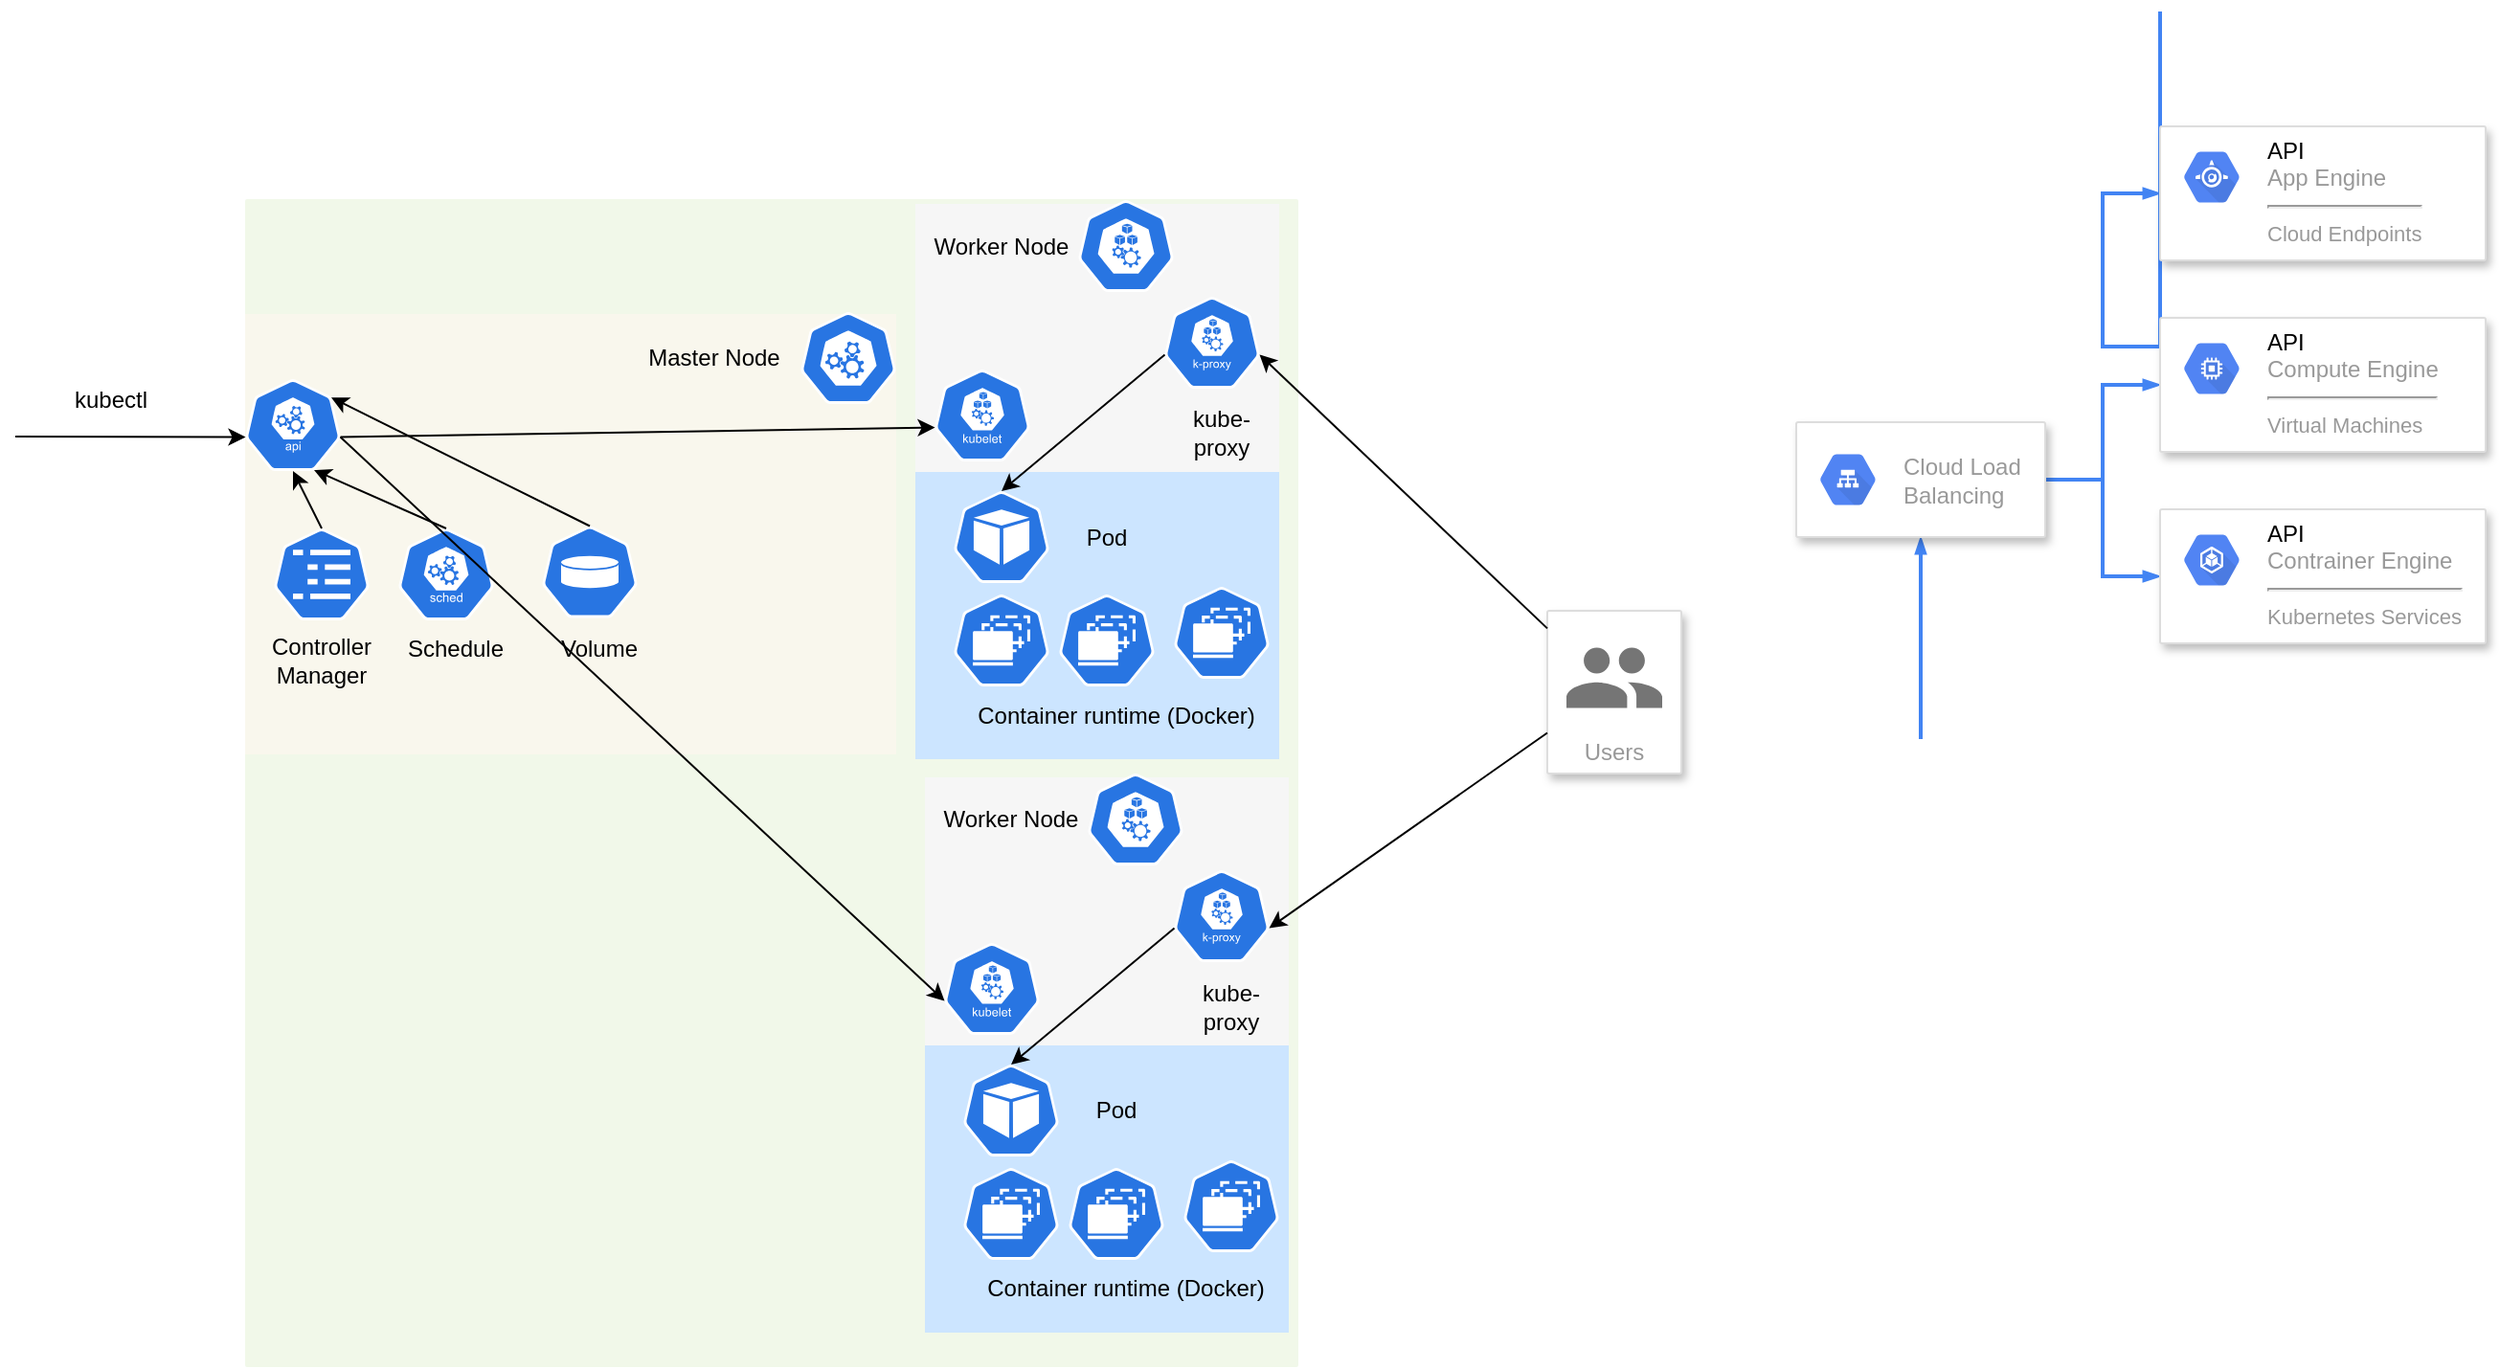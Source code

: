 <mxfile version="20.7.4" type="device"><diagram id="f106602c-feb2-e66a-4537-3a34d633f6aa" name="Page-1"><mxGraphModel dx="1036" dy="1441" grid="1" gridSize="10" guides="1" tooltips="1" connect="1" arrows="1" fold="1" page="1" pageScale="1" pageWidth="1169" pageHeight="827" background="none" math="0" shadow="0"><root><mxCell id="0"/><mxCell id="1" parent="0"/><mxCell id="997" value="" style="rounded=1;absoluteArcSize=1;arcSize=2;html=1;strokeColor=none;gradientColor=none;shadow=0;dashed=0;fontSize=12;fontColor=#9E9E9E;align=left;verticalAlign=top;spacing=10;spacingTop=-4;fillColor=#F1F8E9;" parent="1" vertex="1"><mxGeometry x="150" y="80" width="550" height="610" as="geometry"/></mxCell><mxCell id="999" style="edgeStyle=orthogonalEdgeStyle;rounded=0;elbow=vertical;html=1;labelBackgroundColor=none;startFill=1;startSize=4;endArrow=blockThin;endFill=1;endSize=4;jettySize=auto;orthogonalLoop=1;strokeColor=#4284F3;strokeWidth=2;fontSize=12;fontColor=#000000;align=left;dashed=0;" parent="1" target="991" edge="1"><mxGeometry relative="1" as="geometry"><Array as="points"><mxPoint x="1120" y="157"/><mxPoint x="1120" y="77"/></Array><mxPoint x="1150" y="-18" as="sourcePoint"/></mxGeometry></mxCell><mxCell id="998" style="edgeStyle=elbowEdgeStyle;rounded=0;elbow=vertical;html=1;labelBackgroundColor=none;startFill=1;startSize=4;endArrow=blockThin;endFill=1;endSize=4;jettySize=auto;orthogonalLoop=1;strokeColor=#4284F3;strokeWidth=2;fontSize=12;fontColor=#000000;align=left;dashed=0;" parent="1" target="989" edge="1"><mxGeometry relative="1" as="geometry"><mxPoint x="1025" y="362" as="sourcePoint"/></mxGeometry></mxCell><mxCell id="1000" style="edgeStyle=orthogonalEdgeStyle;rounded=0;elbow=vertical;html=1;labelBackgroundColor=none;startFill=1;startSize=4;endArrow=blockThin;endFill=1;endSize=4;jettySize=auto;orthogonalLoop=1;strokeColor=#4284F3;strokeWidth=2;fontSize=12;fontColor=#000000;align=left;dashed=0;" parent="1" source="989" target="993" edge="1"><mxGeometry relative="1" as="geometry"/></mxCell><mxCell id="1001" style="edgeStyle=orthogonalEdgeStyle;rounded=0;elbow=vertical;html=1;labelBackgroundColor=none;startFill=1;startSize=4;endArrow=blockThin;endFill=1;endSize=4;jettySize=auto;orthogonalLoop=1;strokeColor=#4284F3;strokeWidth=2;fontSize=12;fontColor=#000000;align=left;dashed=0;" parent="1" source="989" target="995" edge="1"><mxGeometry relative="1" as="geometry"/></mxCell><mxCell id="989" value="" style="strokeColor=#dddddd;fillColor=#ffffff;shadow=1;strokeWidth=1;rounded=1;absoluteArcSize=1;arcSize=2;fontSize=11;fontColor=#9E9E9E;align=center;html=1;" parent="1" vertex="1"><mxGeometry x="960" y="196.5" width="130" height="60" as="geometry"/></mxCell><mxCell id="990" value="Cloud Load&#10;Balancing" style="dashed=0;connectable=0;html=1;fillColor=#5184F3;strokeColor=none;shape=mxgraph.gcp2.hexIcon;prIcon=cloud_load_balancing;part=1;labelPosition=right;verticalLabelPosition=middle;align=left;verticalAlign=middle;spacingLeft=5;fontColor=#999999;fontSize=12;" parent="989" vertex="1"><mxGeometry y="0.5" width="44" height="39" relative="1" as="geometry"><mxPoint x="5" y="-19.5" as="offset"/></mxGeometry></mxCell><mxCell id="991" value="" style="strokeColor=#dddddd;fillColor=#ffffff;shadow=1;strokeWidth=1;rounded=1;absoluteArcSize=1;arcSize=2;fontSize=11;fontColor=#9E9E9E;align=center;html=1;" parent="1" vertex="1"><mxGeometry x="1150" y="42" width="170" height="70" as="geometry"/></mxCell><mxCell id="992" value="&lt;font color=&quot;#000000&quot;&gt;API&lt;/font&gt;&lt;br&gt;App Engine&lt;hr&gt;&lt;font style=&quot;font-size: 11px&quot;&gt;Cloud Endpoints&lt;/font&gt;" style="dashed=0;connectable=0;html=1;fillColor=#5184F3;strokeColor=none;shape=mxgraph.gcp2.hexIcon;prIcon=app_engine;part=1;labelPosition=right;verticalLabelPosition=middle;align=left;verticalAlign=top;spacingLeft=5;fontColor=#999999;fontSize=12;spacingTop=-8;" parent="991" vertex="1"><mxGeometry width="44" height="39" relative="1" as="geometry"><mxPoint x="5" y="7" as="offset"/></mxGeometry></mxCell><mxCell id="993" value="" style="strokeColor=#dddddd;fillColor=#ffffff;shadow=1;strokeWidth=1;rounded=1;absoluteArcSize=1;arcSize=2;fontSize=11;fontColor=#9E9E9E;align=center;html=1;" parent="1" vertex="1"><mxGeometry x="1150" y="142" width="170" height="70" as="geometry"/></mxCell><mxCell id="994" value="&lt;font color=&quot;#000000&quot;&gt;API&lt;/font&gt;&lt;br&gt;Compute Engine&lt;hr&gt;&lt;font style=&quot;font-size: 11px&quot;&gt;Virtual Machines&lt;/font&gt;" style="dashed=0;connectable=0;html=1;fillColor=#5184F3;strokeColor=none;shape=mxgraph.gcp2.hexIcon;prIcon=compute_engine;part=1;labelPosition=right;verticalLabelPosition=middle;align=left;verticalAlign=top;spacingLeft=5;fontColor=#999999;fontSize=12;spacingTop=-8;" parent="993" vertex="1"><mxGeometry width="44" height="39" relative="1" as="geometry"><mxPoint x="5" y="7" as="offset"/></mxGeometry></mxCell><mxCell id="995" value="" style="strokeColor=#dddddd;fillColor=#ffffff;shadow=1;strokeWidth=1;rounded=1;absoluteArcSize=1;arcSize=2;fontSize=11;fontColor=#9E9E9E;align=center;html=1;" parent="1" vertex="1"><mxGeometry x="1150" y="242" width="170" height="70" as="geometry"/></mxCell><mxCell id="996" value="&lt;font color=&quot;#000000&quot;&gt;API&lt;/font&gt;&lt;br&gt;Contrainer Engine&lt;hr&gt;&lt;font style=&quot;font-size: 11px&quot;&gt;Kubernetes Services&lt;/font&gt;" style="dashed=0;connectable=0;html=1;fillColor=#5184F3;strokeColor=none;shape=mxgraph.gcp2.hexIcon;prIcon=container_engine;part=1;labelPosition=right;verticalLabelPosition=middle;align=left;verticalAlign=top;spacingLeft=5;fontColor=#999999;fontSize=12;spacingTop=-8;" parent="995" vertex="1"><mxGeometry width="44" height="39" relative="1" as="geometry"><mxPoint x="5" y="7" as="offset"/></mxGeometry></mxCell><mxCell id="w-BLm063BNWWj6ynpYyc-1001" value="Users" style="strokeColor=#dddddd;shadow=1;strokeWidth=1;rounded=1;absoluteArcSize=1;arcSize=2;labelPosition=center;verticalLabelPosition=middle;align=center;verticalAlign=bottom;spacingLeft=0;fontColor=#999999;fontSize=12;whiteSpace=wrap;spacingBottom=2;" vertex="1" parent="1"><mxGeometry x="830" y="295" width="70" height="85" as="geometry"/></mxCell><mxCell id="w-BLm063BNWWj6ynpYyc-1002" value="" style="sketch=0;dashed=0;connectable=0;html=1;fillColor=#757575;strokeColor=none;shape=mxgraph.gcp2.users;part=1;" vertex="1" parent="w-BLm063BNWWj6ynpYyc-1001"><mxGeometry x="0.5" width="50" height="31.5" relative="1" as="geometry"><mxPoint x="-25" y="19.25" as="offset"/></mxGeometry></mxCell><mxCell id="w-BLm063BNWWj6ynpYyc-1011" value="" style="fillColor=#F6F6F6;strokeColor=none;shadow=0;gradientColor=none;fontSize=14;align=left;spacing=10;fontColor=#717171;9E9E9E;verticalAlign=top;spacingTop=-4;fontStyle=0;spacingLeft=40;html=1;" vertex="1" parent="1"><mxGeometry x="500" y="82.5" width="190" height="290" as="geometry"/></mxCell><mxCell id="w-BLm063BNWWj6ynpYyc-1012" value="" style="fillColor=#f9f7ed;shadow=0;fontSize=14;align=left;spacing=10;9E9E9E;verticalAlign=top;spacingTop=-4;fontStyle=0;spacingLeft=40;html=1;strokeColor=none;" vertex="1" parent="1"><mxGeometry x="150" y="140" width="340" height="230" as="geometry"/></mxCell><mxCell id="w-BLm063BNWWj6ynpYyc-1013" value="" style="sketch=0;html=1;dashed=0;whitespace=wrap;fillColor=#2875E2;strokeColor=#ffffff;points=[[0.005,0.63,0],[0.1,0.2,0],[0.9,0.2,0],[0.5,0,0],[0.995,0.63,0],[0.72,0.99,0],[0.5,1,0],[0.28,0.99,0]];verticalLabelPosition=bottom;align=center;verticalAlign=top;shape=mxgraph.kubernetes.icon;prIcon=cm" vertex="1" parent="1"><mxGeometry x="165" y="252" width="50" height="48" as="geometry"/></mxCell><mxCell id="w-BLm063BNWWj6ynpYyc-1014" value="" style="sketch=0;html=1;dashed=0;whitespace=wrap;fillColor=#2875E2;strokeColor=#ffffff;points=[[0.005,0.63,0],[0.1,0.2,0],[0.9,0.2,0],[0.5,0,0],[0.995,0.63,0],[0.72,0.99,0],[0.5,1,0],[0.28,0.99,0]];verticalLabelPosition=bottom;align=center;verticalAlign=top;shape=mxgraph.kubernetes.icon;prIcon=api" vertex="1" parent="1"><mxGeometry x="150" y="174" width="50" height="48" as="geometry"/></mxCell><mxCell id="w-BLm063BNWWj6ynpYyc-1015" value="Master Node" style="text;html=1;strokeColor=none;fillColor=none;align=center;verticalAlign=middle;whiteSpace=wrap;rounded=0;" vertex="1" parent="1"><mxGeometry x="350" y="148" width="90" height="30" as="geometry"/></mxCell><mxCell id="w-BLm063BNWWj6ynpYyc-1016" value="Worker Node" style="text;html=1;strokeColor=none;fillColor=none;align=center;verticalAlign=middle;whiteSpace=wrap;rounded=0;" vertex="1" parent="1"><mxGeometry x="500" y="89.5" width="90" height="30" as="geometry"/></mxCell><mxCell id="w-BLm063BNWWj6ynpYyc-1018" value="" style="endArrow=none;html=1;rounded=0;exitX=0.005;exitY=0.63;exitDx=0;exitDy=0;exitPerimeter=0;startArrow=classic;startFill=1;endFill=0;" edge="1" parent="1" source="w-BLm063BNWWj6ynpYyc-1014"><mxGeometry width="50" height="50" relative="1" as="geometry"><mxPoint x="410" y="340" as="sourcePoint"/><mxPoint x="30" y="204" as="targetPoint"/></mxGeometry></mxCell><mxCell id="w-BLm063BNWWj6ynpYyc-1019" value="kubectl" style="text;html=1;strokeColor=none;fillColor=none;align=center;verticalAlign=middle;whiteSpace=wrap;rounded=0;" vertex="1" parent="1"><mxGeometry x="50" y="180" width="60" height="10" as="geometry"/></mxCell><mxCell id="w-BLm063BNWWj6ynpYyc-1006" value="" style="sketch=0;html=1;dashed=0;whitespace=wrap;fillColor=#2875E2;strokeColor=#ffffff;points=[[0.005,0.63,0],[0.1,0.2,0],[0.9,0.2,0],[0.5,0,0],[0.995,0.63,0],[0.72,0.99,0],[0.5,1,0],[0.28,0.99,0]];verticalLabelPosition=bottom;align=center;verticalAlign=top;shape=mxgraph.kubernetes.icon;prIcon=master" vertex="1" parent="1"><mxGeometry x="440" y="139" width="50" height="48" as="geometry"/></mxCell><mxCell id="w-BLm063BNWWj6ynpYyc-1020" value="" style="sketch=0;html=1;dashed=0;whitespace=wrap;fillColor=#2875E2;strokeColor=#ffffff;points=[[0.005,0.63,0],[0.1,0.2,0],[0.9,0.2,0],[0.5,0,0],[0.995,0.63,0],[0.72,0.99,0],[0.5,1,0],[0.28,0.99,0]];verticalLabelPosition=bottom;align=center;verticalAlign=top;shape=mxgraph.kubernetes.icon;prIcon=k_proxy" vertex="1" parent="1"><mxGeometry x="630" y="131" width="50" height="48" as="geometry"/></mxCell><mxCell id="w-BLm063BNWWj6ynpYyc-1021" value="" style="sketch=0;html=1;dashed=0;whitespace=wrap;fillColor=#2875E2;strokeColor=#ffffff;points=[[0.005,0.63,0],[0.1,0.2,0],[0.9,0.2,0],[0.5,0,0],[0.995,0.63,0],[0.72,0.99,0],[0.5,1,0],[0.28,0.99,0]];verticalLabelPosition=bottom;align=center;verticalAlign=top;shape=mxgraph.kubernetes.icon;prIcon=node" vertex="1" parent="1"><mxGeometry x="585" y="80.5" width="50" height="48" as="geometry"/></mxCell><mxCell id="w-BLm063BNWWj6ynpYyc-1022" value="kube-proxy" style="text;html=1;strokeColor=none;fillColor=none;align=center;verticalAlign=middle;whiteSpace=wrap;rounded=0;" vertex="1" parent="1"><mxGeometry x="630" y="187" width="60" height="30" as="geometry"/></mxCell><mxCell id="w-BLm063BNWWj6ynpYyc-1039" value="" style="rounded=0;whiteSpace=wrap;html=1;fillColor=#cce5ff;strokeColor=none;" vertex="1" parent="1"><mxGeometry x="500" y="222.5" width="190" height="150" as="geometry"/></mxCell><mxCell id="w-BLm063BNWWj6ynpYyc-1023" value="" style="sketch=0;html=1;dashed=0;whitespace=wrap;fillColor=#2875E2;strokeColor=#ffffff;points=[[0.005,0.63,0],[0.1,0.2,0],[0.9,0.2,0],[0.5,0,0],[0.995,0.63,0],[0.72,0.99,0],[0.5,1,0],[0.28,0.99,0]];verticalLabelPosition=bottom;align=center;verticalAlign=top;shape=mxgraph.kubernetes.icon;prIcon=pod" vertex="1" parent="1"><mxGeometry x="520" y="232.5" width="50" height="48" as="geometry"/></mxCell><mxCell id="w-BLm063BNWWj6ynpYyc-1024" value="Pod" style="text;html=1;strokeColor=none;fillColor=none;align=center;verticalAlign=middle;whiteSpace=wrap;rounded=0;" vertex="1" parent="1"><mxGeometry x="570" y="241.5" width="60" height="30" as="geometry"/></mxCell><mxCell id="w-BLm063BNWWj6ynpYyc-1026" value="" style="sketch=0;html=1;dashed=0;whitespace=wrap;fillColor=#2875E2;strokeColor=#ffffff;points=[[0.005,0.63,0],[0.1,0.2,0],[0.9,0.2,0],[0.5,0,0],[0.995,0.63,0],[0.72,0.99,0],[0.5,1,0],[0.28,0.99,0]];verticalLabelPosition=bottom;align=center;verticalAlign=top;shape=mxgraph.kubernetes.icon;prIcon=kubelet" vertex="1" parent="1"><mxGeometry x="510" y="169" width="50" height="48" as="geometry"/></mxCell><mxCell id="w-BLm063BNWWj6ynpYyc-1028" value="" style="sketch=0;html=1;dashed=0;whitespace=wrap;fillColor=#2875E2;strokeColor=#ffffff;points=[[0.005,0.63,0],[0.1,0.2,0],[0.9,0.2,0],[0.5,0,0],[0.995,0.63,0],[0.72,0.99,0],[0.5,1,0],[0.28,0.99,0]];verticalLabelPosition=bottom;align=center;verticalAlign=top;shape=mxgraph.kubernetes.icon;prIcon=ds" vertex="1" parent="1"><mxGeometry x="635" y="282.5" width="50" height="48" as="geometry"/></mxCell><mxCell id="w-BLm063BNWWj6ynpYyc-1029" value="Container runtime (Docker)" style="text;html=1;strokeColor=none;fillColor=none;align=center;verticalAlign=middle;whiteSpace=wrap;rounded=0;" vertex="1" parent="1"><mxGeometry x="520" y="334.5" width="170" height="30" as="geometry"/></mxCell><mxCell id="w-BLm063BNWWj6ynpYyc-1009" value="" style="sketch=0;html=1;dashed=0;whitespace=wrap;fillColor=#2875E2;strokeColor=#ffffff;points=[[0.005,0.63,0],[0.1,0.2,0],[0.9,0.2,0],[0.5,0,0],[0.995,0.63,0],[0.72,0.99,0],[0.5,1,0],[0.28,0.99,0]];verticalLabelPosition=bottom;align=center;verticalAlign=top;shape=mxgraph.kubernetes.icon;prIcon=sched" vertex="1" parent="1"><mxGeometry x="230" y="252" width="50" height="48" as="geometry"/></mxCell><mxCell id="w-BLm063BNWWj6ynpYyc-1030" value="Schedule" style="text;html=1;strokeColor=none;fillColor=none;align=center;verticalAlign=middle;whiteSpace=wrap;rounded=0;" vertex="1" parent="1"><mxGeometry x="230" y="300" width="60" height="30" as="geometry"/></mxCell><mxCell id="w-BLm063BNWWj6ynpYyc-1031" value="Volume" style="text;html=1;strokeColor=none;fillColor=none;align=center;verticalAlign=middle;whiteSpace=wrap;rounded=0;" vertex="1" parent="1"><mxGeometry x="305" y="300" width="60" height="30" as="geometry"/></mxCell><mxCell id="w-BLm063BNWWj6ynpYyc-1034" value="Controller Manager" style="text;html=1;strokeColor=none;fillColor=none;align=center;verticalAlign=middle;whiteSpace=wrap;rounded=0;" vertex="1" parent="1"><mxGeometry x="160" y="305.5" width="60" height="30" as="geometry"/></mxCell><mxCell id="w-BLm063BNWWj6ynpYyc-1035" value="" style="sketch=0;html=1;dashed=0;whitespace=wrap;fillColor=#2875E2;strokeColor=#ffffff;points=[[0.005,0.63,0],[0.1,0.2,0],[0.9,0.2,0],[0.5,0,0],[0.995,0.63,0],[0.72,0.99,0],[0.5,1,0],[0.28,0.99,0]];verticalLabelPosition=bottom;align=center;verticalAlign=top;shape=mxgraph.kubernetes.icon;prIcon=vol" vertex="1" parent="1"><mxGeometry x="305" y="250.75" width="50" height="48" as="geometry"/></mxCell><mxCell id="w-BLm063BNWWj6ynpYyc-1036" value="" style="sketch=0;html=1;dashed=0;whitespace=wrap;fillColor=#2875E2;strokeColor=#ffffff;points=[[0.005,0.63,0],[0.1,0.2,0],[0.9,0.2,0],[0.5,0,0],[0.995,0.63,0],[0.72,0.99,0],[0.5,1,0],[0.28,0.99,0]];verticalLabelPosition=bottom;align=center;verticalAlign=top;shape=mxgraph.kubernetes.icon;prIcon=ds" vertex="1" parent="1"><mxGeometry x="575" y="286.5" width="50" height="48" as="geometry"/></mxCell><mxCell id="w-BLm063BNWWj6ynpYyc-1037" value="" style="sketch=0;html=1;dashed=0;whitespace=wrap;fillColor=#2875E2;strokeColor=#ffffff;points=[[0.005,0.63,0],[0.1,0.2,0],[0.9,0.2,0],[0.5,0,0],[0.995,0.63,0],[0.72,0.99,0],[0.5,1,0],[0.28,0.99,0]];verticalLabelPosition=bottom;align=center;verticalAlign=top;shape=mxgraph.kubernetes.icon;prIcon=ds" vertex="1" parent="1"><mxGeometry x="520" y="286.5" width="50" height="48" as="geometry"/></mxCell><mxCell id="w-BLm063BNWWj6ynpYyc-1040" value="" style="endArrow=classic;html=1;rounded=0;exitX=0.5;exitY=0;exitDx=0;exitDy=0;exitPerimeter=0;entryX=0.5;entryY=1;entryDx=0;entryDy=0;entryPerimeter=0;" edge="1" parent="1" source="w-BLm063BNWWj6ynpYyc-1013" target="w-BLm063BNWWj6ynpYyc-1014"><mxGeometry width="50" height="50" relative="1" as="geometry"><mxPoint x="410" y="320" as="sourcePoint"/><mxPoint x="460" y="270" as="targetPoint"/></mxGeometry></mxCell><mxCell id="w-BLm063BNWWj6ynpYyc-1041" value="" style="endArrow=classic;html=1;rounded=0;entryX=0.005;entryY=0.63;entryDx=0;entryDy=0;entryPerimeter=0;exitX=0.995;exitY=0.63;exitDx=0;exitDy=0;exitPerimeter=0;" edge="1" parent="1" source="w-BLm063BNWWj6ynpYyc-1014" target="w-BLm063BNWWj6ynpYyc-1026"><mxGeometry width="50" height="50" relative="1" as="geometry"><mxPoint x="410" y="320" as="sourcePoint"/><mxPoint x="510.25" y="188.24" as="targetPoint"/></mxGeometry></mxCell><mxCell id="w-BLm063BNWWj6ynpYyc-1042" value="" style="fillColor=#F6F6F6;strokeColor=none;shadow=0;gradientColor=none;fontSize=14;align=left;spacing=10;fontColor=#717171;9E9E9E;verticalAlign=top;spacingTop=-4;fontStyle=0;spacingLeft=40;html=1;" vertex="1" parent="1"><mxGeometry x="505" y="382" width="190" height="290" as="geometry"/></mxCell><mxCell id="w-BLm063BNWWj6ynpYyc-1043" value="Worker Node" style="text;html=1;strokeColor=none;fillColor=none;align=center;verticalAlign=middle;whiteSpace=wrap;rounded=0;" vertex="1" parent="1"><mxGeometry x="505" y="389" width="90" height="30" as="geometry"/></mxCell><mxCell id="w-BLm063BNWWj6ynpYyc-1044" value="" style="sketch=0;html=1;dashed=0;whitespace=wrap;fillColor=#2875E2;strokeColor=#ffffff;points=[[0.005,0.63,0],[0.1,0.2,0],[0.9,0.2,0],[0.5,0,0],[0.995,0.63,0],[0.72,0.99,0],[0.5,1,0],[0.28,0.99,0]];verticalLabelPosition=bottom;align=center;verticalAlign=top;shape=mxgraph.kubernetes.icon;prIcon=k_proxy" vertex="1" parent="1"><mxGeometry x="635" y="430.5" width="50" height="48" as="geometry"/></mxCell><mxCell id="w-BLm063BNWWj6ynpYyc-1045" value="" style="sketch=0;html=1;dashed=0;whitespace=wrap;fillColor=#2875E2;strokeColor=#ffffff;points=[[0.005,0.63,0],[0.1,0.2,0],[0.9,0.2,0],[0.5,0,0],[0.995,0.63,0],[0.72,0.99,0],[0.5,1,0],[0.28,0.99,0]];verticalLabelPosition=bottom;align=center;verticalAlign=top;shape=mxgraph.kubernetes.icon;prIcon=node" vertex="1" parent="1"><mxGeometry x="590" y="380" width="50" height="48" as="geometry"/></mxCell><mxCell id="w-BLm063BNWWj6ynpYyc-1046" value="kube-proxy" style="text;html=1;strokeColor=none;fillColor=none;align=center;verticalAlign=middle;whiteSpace=wrap;rounded=0;" vertex="1" parent="1"><mxGeometry x="635" y="486.5" width="60" height="30" as="geometry"/></mxCell><mxCell id="w-BLm063BNWWj6ynpYyc-1047" value="" style="rounded=0;whiteSpace=wrap;html=1;fillColor=#cce5ff;strokeColor=none;" vertex="1" parent="1"><mxGeometry x="505" y="522" width="190" height="150" as="geometry"/></mxCell><mxCell id="w-BLm063BNWWj6ynpYyc-1048" value="" style="sketch=0;html=1;dashed=0;whitespace=wrap;fillColor=#2875E2;strokeColor=#ffffff;points=[[0.005,0.63,0],[0.1,0.2,0],[0.9,0.2,0],[0.5,0,0],[0.995,0.63,0],[0.72,0.99,0],[0.5,1,0],[0.28,0.99,0]];verticalLabelPosition=bottom;align=center;verticalAlign=top;shape=mxgraph.kubernetes.icon;prIcon=pod" vertex="1" parent="1"><mxGeometry x="525" y="532" width="50" height="48" as="geometry"/></mxCell><mxCell id="w-BLm063BNWWj6ynpYyc-1049" value="Pod" style="text;html=1;strokeColor=none;fillColor=none;align=center;verticalAlign=middle;whiteSpace=wrap;rounded=0;" vertex="1" parent="1"><mxGeometry x="575" y="541" width="60" height="30" as="geometry"/></mxCell><mxCell id="w-BLm063BNWWj6ynpYyc-1050" value="" style="sketch=0;html=1;dashed=0;whitespace=wrap;fillColor=#2875E2;strokeColor=#ffffff;points=[[0.005,0.63,0],[0.1,0.2,0],[0.9,0.2,0],[0.5,0,0],[0.995,0.63,0],[0.72,0.99,0],[0.5,1,0],[0.28,0.99,0]];verticalLabelPosition=bottom;align=center;verticalAlign=top;shape=mxgraph.kubernetes.icon;prIcon=kubelet" vertex="1" parent="1"><mxGeometry x="515" y="468.5" width="50" height="48" as="geometry"/></mxCell><mxCell id="w-BLm063BNWWj6ynpYyc-1051" value="" style="sketch=0;html=1;dashed=0;whitespace=wrap;fillColor=#2875E2;strokeColor=#ffffff;points=[[0.005,0.63,0],[0.1,0.2,0],[0.9,0.2,0],[0.5,0,0],[0.995,0.63,0],[0.72,0.99,0],[0.5,1,0],[0.28,0.99,0]];verticalLabelPosition=bottom;align=center;verticalAlign=top;shape=mxgraph.kubernetes.icon;prIcon=ds" vertex="1" parent="1"><mxGeometry x="640" y="582" width="50" height="48" as="geometry"/></mxCell><mxCell id="w-BLm063BNWWj6ynpYyc-1052" value="Container runtime (Docker)" style="text;html=1;strokeColor=none;fillColor=none;align=center;verticalAlign=middle;whiteSpace=wrap;rounded=0;" vertex="1" parent="1"><mxGeometry x="525" y="634" width="170" height="30" as="geometry"/></mxCell><mxCell id="w-BLm063BNWWj6ynpYyc-1053" value="" style="sketch=0;html=1;dashed=0;whitespace=wrap;fillColor=#2875E2;strokeColor=#ffffff;points=[[0.005,0.63,0],[0.1,0.2,0],[0.9,0.2,0],[0.5,0,0],[0.995,0.63,0],[0.72,0.99,0],[0.5,1,0],[0.28,0.99,0]];verticalLabelPosition=bottom;align=center;verticalAlign=top;shape=mxgraph.kubernetes.icon;prIcon=ds" vertex="1" parent="1"><mxGeometry x="580" y="586" width="50" height="48" as="geometry"/></mxCell><mxCell id="w-BLm063BNWWj6ynpYyc-1054" value="" style="sketch=0;html=1;dashed=0;whitespace=wrap;fillColor=#2875E2;strokeColor=#ffffff;points=[[0.005,0.63,0],[0.1,0.2,0],[0.9,0.2,0],[0.5,0,0],[0.995,0.63,0],[0.72,0.99,0],[0.5,1,0],[0.28,0.99,0]];verticalLabelPosition=bottom;align=center;verticalAlign=top;shape=mxgraph.kubernetes.icon;prIcon=ds" vertex="1" parent="1"><mxGeometry x="525" y="586" width="50" height="48" as="geometry"/></mxCell><mxCell id="w-BLm063BNWWj6ynpYyc-1055" value="" style="endArrow=classic;html=1;rounded=0;entryX=0.995;entryY=0.63;entryDx=0;entryDy=0;entryPerimeter=0;" edge="1" parent="1" source="w-BLm063BNWWj6ynpYyc-1001" target="w-BLm063BNWWj6ynpYyc-1020"><mxGeometry width="50" height="50" relative="1" as="geometry"><mxPoint x="410" y="430" as="sourcePoint"/><mxPoint x="460" y="380" as="targetPoint"/></mxGeometry></mxCell><mxCell id="w-BLm063BNWWj6ynpYyc-1056" value="" style="endArrow=classic;html=1;rounded=0;exitX=0;exitY=0.75;exitDx=0;exitDy=0;entryX=0.995;entryY=0.63;entryDx=0;entryDy=0;entryPerimeter=0;" edge="1" parent="1" source="w-BLm063BNWWj6ynpYyc-1001" target="w-BLm063BNWWj6ynpYyc-1044"><mxGeometry width="50" height="50" relative="1" as="geometry"><mxPoint x="410" y="430" as="sourcePoint"/><mxPoint x="460" y="380" as="targetPoint"/></mxGeometry></mxCell><mxCell id="w-BLm063BNWWj6ynpYyc-1057" value="" style="endArrow=classic;html=1;rounded=0;exitX=0.995;exitY=0.63;exitDx=0;exitDy=0;entryX=0.005;entryY=0.63;entryDx=0;entryDy=0;entryPerimeter=0;exitPerimeter=0;" edge="1" parent="1" source="w-BLm063BNWWj6ynpYyc-1014" target="w-BLm063BNWWj6ynpYyc-1050"><mxGeometry width="50" height="50" relative="1" as="geometry"><mxPoint x="410" y="430" as="sourcePoint"/><mxPoint x="460" y="380" as="targetPoint"/></mxGeometry></mxCell><mxCell id="w-BLm063BNWWj6ynpYyc-1058" value="" style="endArrow=classic;html=1;rounded=0;exitX=0.005;exitY=0.63;exitDx=0;exitDy=0;exitPerimeter=0;entryX=0.5;entryY=0;entryDx=0;entryDy=0;entryPerimeter=0;" edge="1" parent="1" source="w-BLm063BNWWj6ynpYyc-1020" target="w-BLm063BNWWj6ynpYyc-1023"><mxGeometry width="50" height="50" relative="1" as="geometry"><mxPoint x="410" y="430" as="sourcePoint"/><mxPoint x="460" y="380" as="targetPoint"/></mxGeometry></mxCell><mxCell id="w-BLm063BNWWj6ynpYyc-1059" value="" style="endArrow=classic;html=1;rounded=0;exitX=0.005;exitY=0.63;exitDx=0;exitDy=0;exitPerimeter=0;entryX=0.5;entryY=0;entryDx=0;entryDy=0;entryPerimeter=0;" edge="1" parent="1" source="w-BLm063BNWWj6ynpYyc-1044" target="w-BLm063BNWWj6ynpYyc-1048"><mxGeometry width="50" height="50" relative="1" as="geometry"><mxPoint x="410" y="430" as="sourcePoint"/><mxPoint x="460" y="380" as="targetPoint"/></mxGeometry></mxCell><mxCell id="w-BLm063BNWWj6ynpYyc-1061" value="" style="endArrow=classic;html=1;rounded=0;exitX=0.5;exitY=0;exitDx=0;exitDy=0;exitPerimeter=0;entryX=0.9;entryY=0.2;entryDx=0;entryDy=0;entryPerimeter=0;" edge="1" parent="1" source="w-BLm063BNWWj6ynpYyc-1035" target="w-BLm063BNWWj6ynpYyc-1014"><mxGeometry width="50" height="50" relative="1" as="geometry"><mxPoint x="410" y="430" as="sourcePoint"/><mxPoint x="460" y="380" as="targetPoint"/></mxGeometry></mxCell><mxCell id="w-BLm063BNWWj6ynpYyc-1062" value="" style="endArrow=classic;html=1;rounded=0;exitX=0.5;exitY=0;exitDx=0;exitDy=0;exitPerimeter=0;entryX=0.72;entryY=0.99;entryDx=0;entryDy=0;entryPerimeter=0;" edge="1" parent="1" source="w-BLm063BNWWj6ynpYyc-1009" target="w-BLm063BNWWj6ynpYyc-1014"><mxGeometry width="50" height="50" relative="1" as="geometry"><mxPoint x="410" y="430" as="sourcePoint"/><mxPoint x="460" y="380" as="targetPoint"/></mxGeometry></mxCell></root></mxGraphModel></diagram></mxfile>